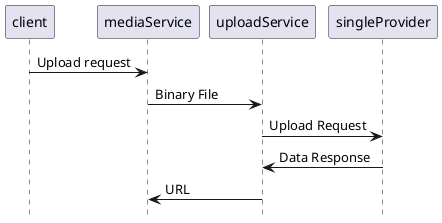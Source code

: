 @startuml
hide footbox

participant client
participant mediaService
participant uploadService
participant singleProvider

client -> mediaService : Upload request
mediaService -> uploadService : Binary File
uploadService -> singleProvider: Upload Request
singleProvider -> uploadService: Data Response
uploadService -> mediaService : URL

' Q: Watermark to be added
' Needed questions:
' 1: Type of files
' 2: Is the watermark my service or external service
' 3: Is there just one provider for all files' type
' 4: What type of manipulations I need to do before uploading the file

@enduml